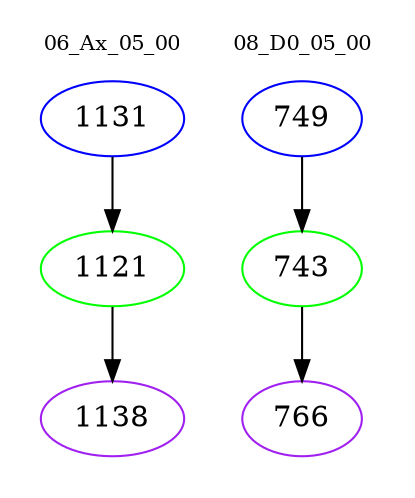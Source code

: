 digraph{
subgraph cluster_0 {
color = white
label = "06_Ax_05_00";
fontsize=10;
T0_1131 [label="1131", color="blue"]
T0_1131 -> T0_1121 [color="black"]
T0_1121 [label="1121", color="green"]
T0_1121 -> T0_1138 [color="black"]
T0_1138 [label="1138", color="purple"]
}
subgraph cluster_1 {
color = white
label = "08_D0_05_00";
fontsize=10;
T1_749 [label="749", color="blue"]
T1_749 -> T1_743 [color="black"]
T1_743 [label="743", color="green"]
T1_743 -> T1_766 [color="black"]
T1_766 [label="766", color="purple"]
}
}
